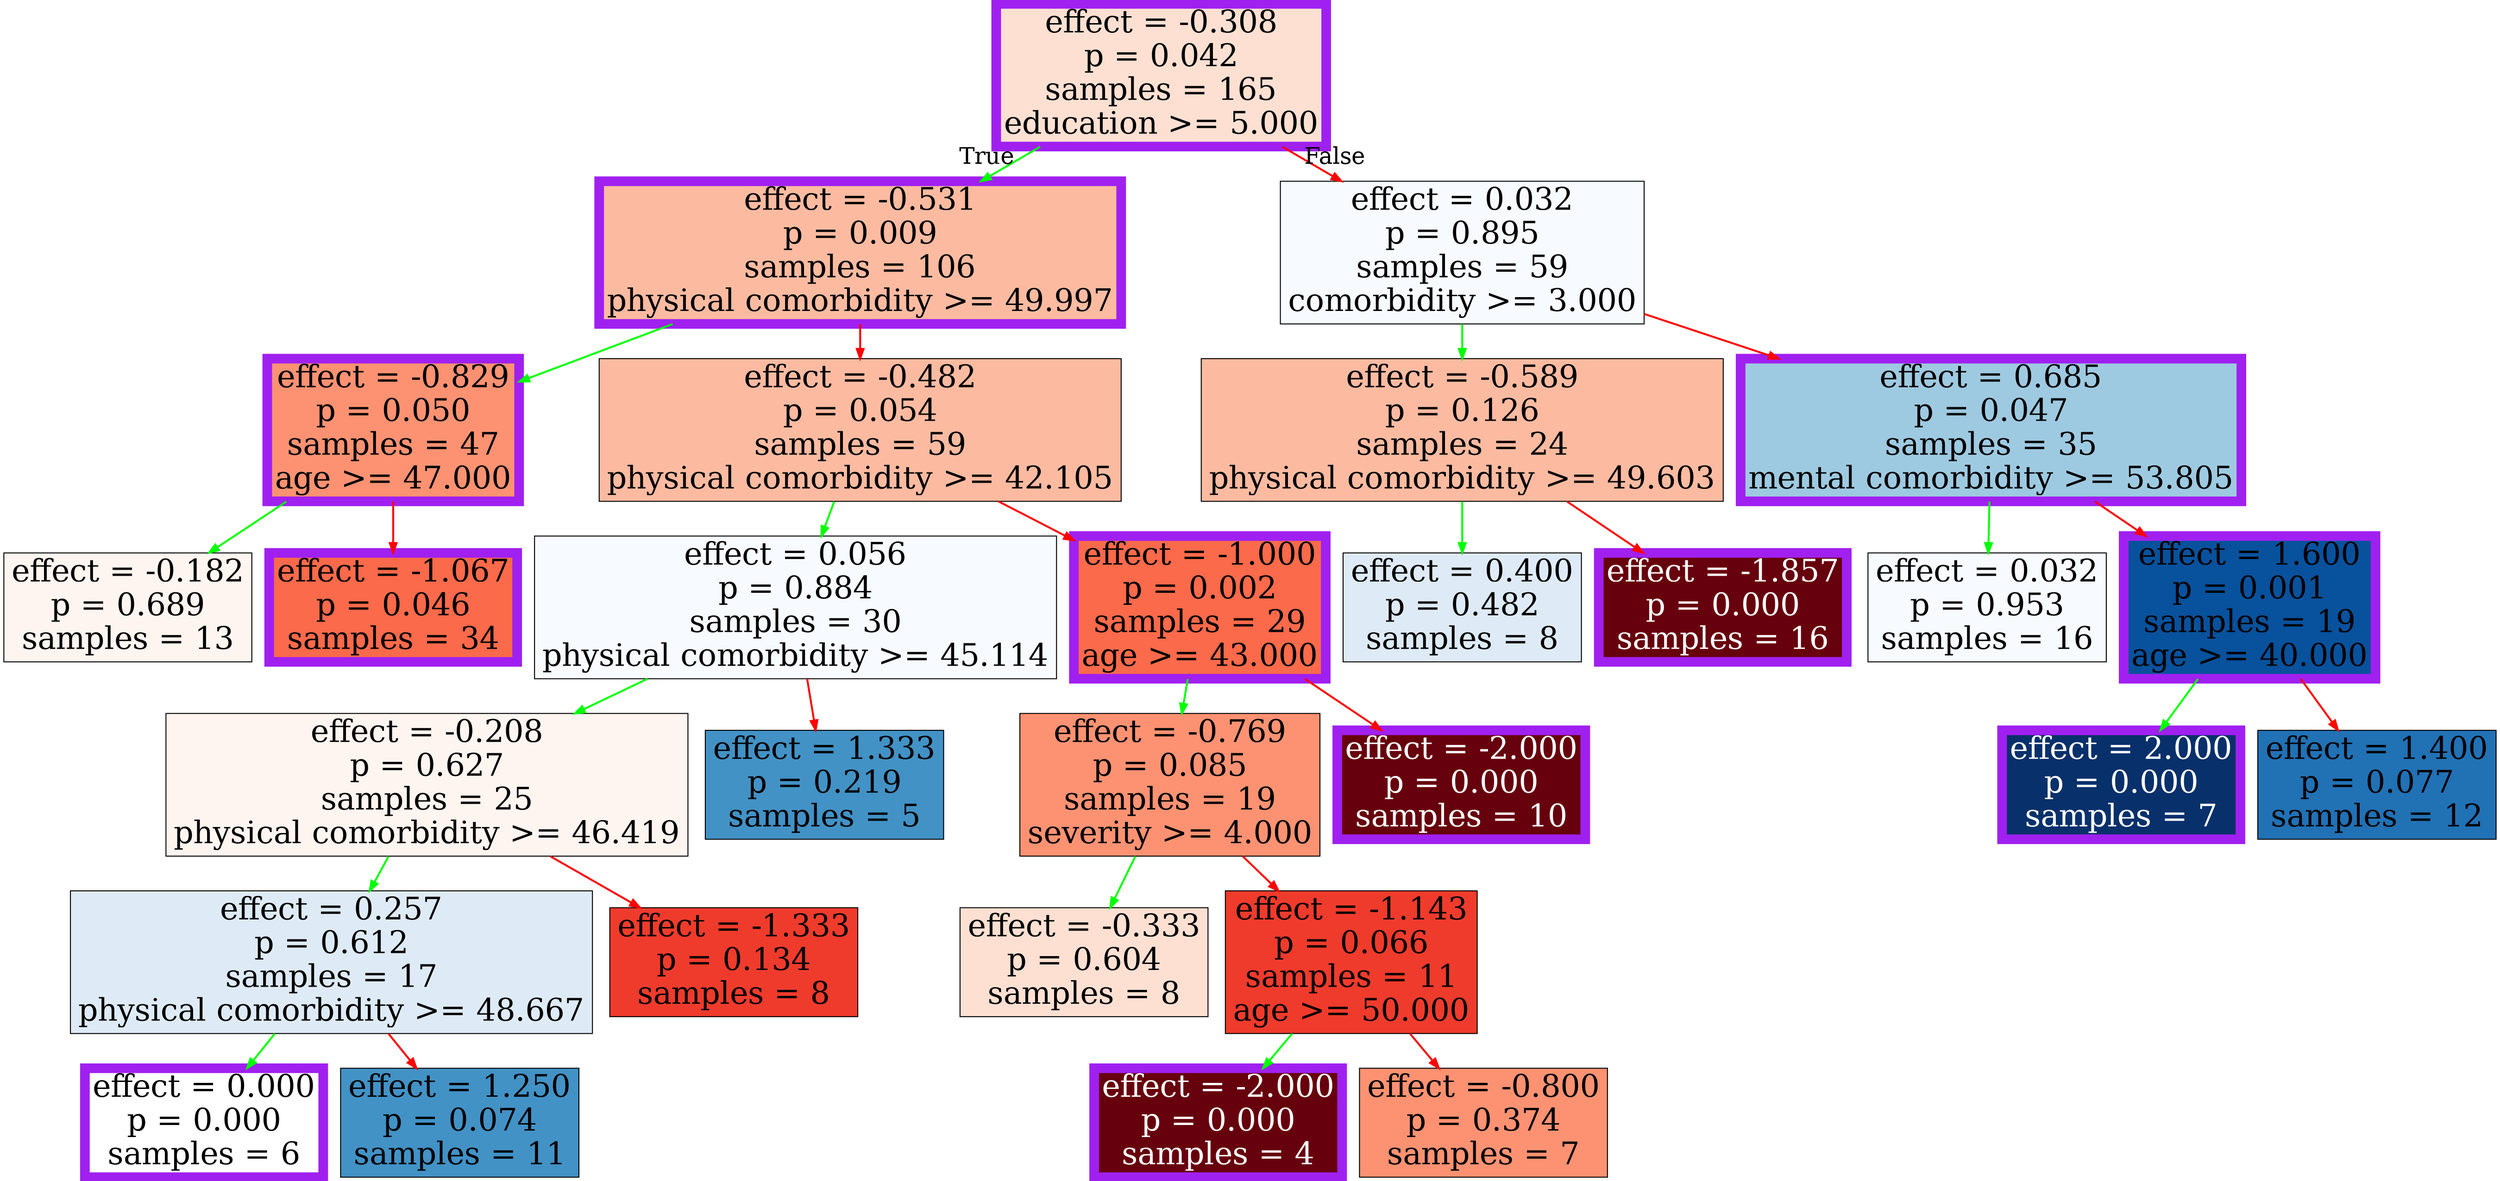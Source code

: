 digraph Tree {
node [shape=box, fontsize=32] ;
edge [fontsize=24] ;
0 [label="effect = -0.308\np = 0.042\nsamples = 165\neducation >= 5.000\n", style=filled, fillcolor="/reds9/2", color=purple, penwidth=10.0] ;
0 -> 1 [labeldistance=2.5, labelangle=45, headlabel="True", color=green, penwidth=2] ;
1 [label="effect = -0.531\np = 0.009\nsamples = 106\nphysical comorbidity >= 49.997\n", style=filled, fillcolor="/reds9/3", color=purple, penwidth=10.0] ;
1 -> 2[color=green, penwidth=2] ;
2 [label="effect = -0.829\np = 0.050\nsamples = 47\nage >= 47.000\n", style=filled, fillcolor="/reds9/4", color=purple, penwidth=10.0] ;
2 -> 3[color=green, penwidth=2] ;
3 [label="effect = -0.182\np = 0.689\nsamples = 13", style=filled, fillcolor="/reds9/1"] ;
2 -> 4[color=red, penwidth=2] ;
4 [label="effect = -1.067\np = 0.046\nsamples = 34", style=filled, fillcolor="/reds9/5", color=purple, penwidth=10.0] ;
1 -> 5[color=red, penwidth=2] ;
5 [label="effect = -0.482\np = 0.054\nsamples = 59\nphysical comorbidity >= 42.105\n", style=filled, fillcolor="/reds9/3"] ;
5 -> 6[color=green, penwidth=2] ;
6 [label="effect = 0.056\np = 0.884\nsamples = 30\nphysical comorbidity >= 45.114\n", style=filled, fillcolor="/blues9/1"] ;
6 -> 7[color=green, penwidth=2] ;
7 [label="effect = -0.208\np = 0.627\nsamples = 25\nphysical comorbidity >= 46.419\n", style=filled, fillcolor="/reds9/1"] ;
7 -> 8[color=green, penwidth=2] ;
8 [label="effect = 0.257\np = 0.612\nsamples = 17\nphysical comorbidity >= 48.667\n", style=filled, fillcolor="/blues9/2"] ;
8 -> 9[color=green, penwidth=2] ;
9 [label="effect = 0.000\np = 0.000\nsamples = 6", style=filled, fillcolor=white, color=purple, penwidth=10.0] ;
8 -> 10[color=red, penwidth=2] ;
10 [label="effect = 1.250\np = 0.074\nsamples = 11", style=filled, fillcolor="/blues9/6"] ;
7 -> 11[color=red, penwidth=2] ;
11 [label="effect = -1.333\np = 0.134\nsamples = 8", style=filled, fillcolor="/reds9/6"] ;
6 -> 12[color=red, penwidth=2] ;
12 [label="effect = 1.333\np = 0.219\nsamples = 5", style=filled, fillcolor="/blues9/6"] ;
5 -> 13[color=red, penwidth=2] ;
13 [label="effect = -1.000\np = 0.002\nsamples = 29\nage >= 43.000\n", style=filled, fillcolor="/reds9/5", color=purple, penwidth=10.0] ;
13 -> 14[color=green, penwidth=2] ;
14 [label="effect = -0.769\np = 0.085\nsamples = 19\nseverity >= 4.000\n", style=filled, fillcolor="/reds9/4"] ;
14 -> 15[color=green, penwidth=2] ;
15 [label="effect = -0.333\np = 0.604\nsamples = 8", style=filled, fillcolor="/reds9/2"] ;
14 -> 16[color=red, penwidth=2] ;
16 [label="effect = -1.143\np = 0.066\nsamples = 11\nage >= 50.000\n", style=filled, fillcolor="/reds9/6"] ;
16 -> 17[color=green, penwidth=2] ;
17 [label="effect = -2.000\np = 0.000\nsamples = 4", style=filled, fontcolor=white, fillcolor="/reds9/9", color=purple, penwidth=10.0] ;
16 -> 18[color=red, penwidth=2] ;
18 [label="effect = -0.800\np = 0.374\nsamples = 7", style=filled, fillcolor="/reds9/4"] ;
13 -> 19[color=red, penwidth=2] ;
19 [label="effect = -2.000\np = 0.000\nsamples = 10", style=filled, fontcolor=white, fillcolor="/reds9/9", color=purple, penwidth=10.0] ;
0 -> 20 [labeldistance=2.5, labelangle=-45, headlabel="False", color=red, penwidth=2] ;
20 [label="effect = 0.032\np = 0.895\nsamples = 59\ncomorbidity >= 3.000\n", style=filled, fillcolor="/blues9/1"] ;
20 -> 21[color=green, penwidth=2] ;
21 [label="effect = -0.589\np = 0.126\nsamples = 24\nphysical comorbidity >= 49.603\n", style=filled, fillcolor="/reds9/3"] ;
21 -> 22[color=green, penwidth=2] ;
22 [label="effect = 0.400\np = 0.482\nsamples = 8", style=filled, fillcolor="/blues9/2"] ;
21 -> 23[color=red, penwidth=2] ;
23 [label="effect = -1.857\np = 0.000\nsamples = 16", style=filled, fontcolor=white, fillcolor="/reds9/9", color=purple, penwidth=10.0] ;
20 -> 24[color=red, penwidth=2] ;
24 [label="effect = 0.685\np = 0.047\nsamples = 35\nmental comorbidity >= 53.805\n", style=filled, fillcolor="/blues9/4", color=purple, penwidth=10.0] ;
24 -> 25[color=green, penwidth=2] ;
25 [label="effect = 0.032\np = 0.953\nsamples = 16", style=filled, fillcolor="/blues9/1"] ;
24 -> 26[color=red, penwidth=2] ;
26 [label="effect = 1.600\np = 0.001\nsamples = 19\nage >= 40.000\n", style=filled, fillcolor="/blues9/8", color=purple, penwidth=10.0] ;
26 -> 27[color=green, penwidth=2] ;
27 [label="effect = 2.000\np = 0.000\nsamples = 7", style=filled, fontcolor=white, fillcolor="/blues9/9", color=purple, penwidth=10.0] ;
26 -> 28[color=red, penwidth=2] ;
28 [label="effect = 1.400\np = 0.077\nsamples = 12", style=filled, fillcolor="/blues9/7"] ;
}
